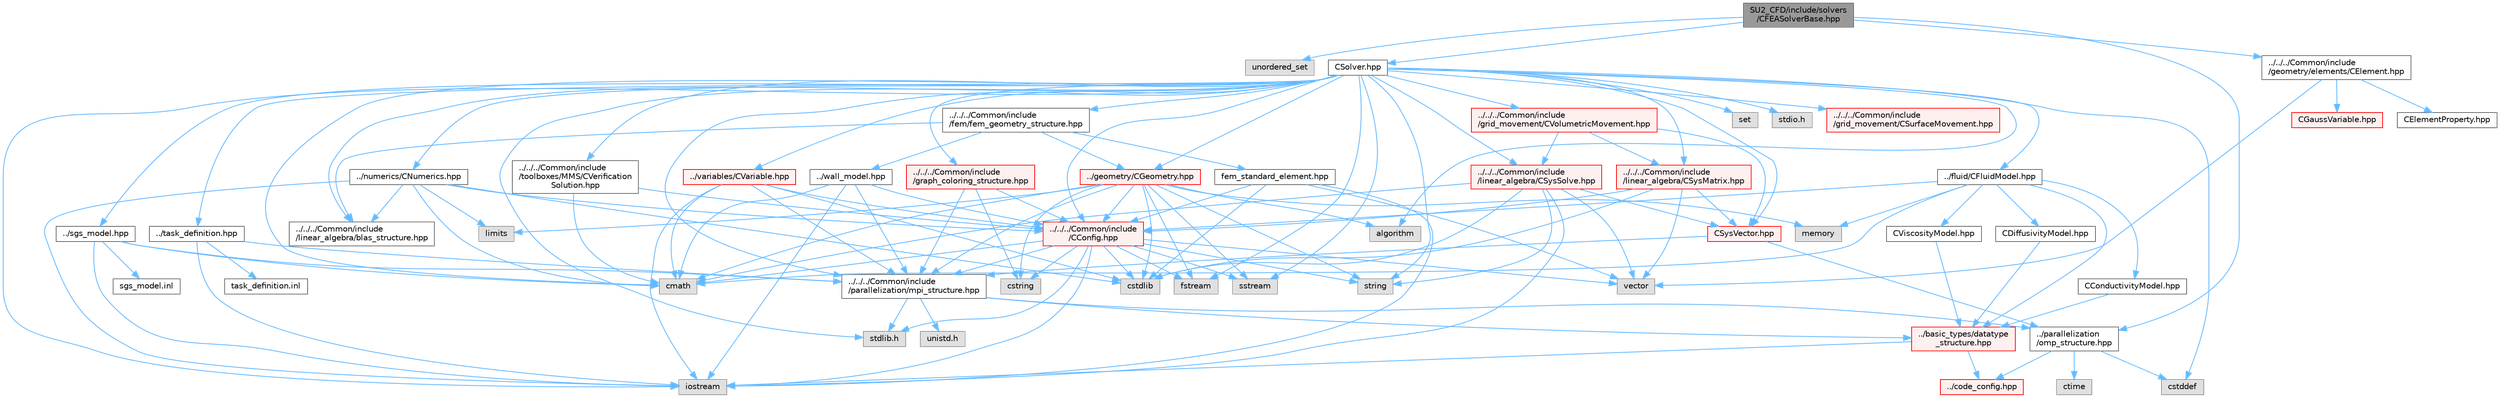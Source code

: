 digraph "SU2_CFD/include/solvers/CFEASolverBase.hpp"
{
 // LATEX_PDF_SIZE
  bgcolor="transparent";
  edge [fontname=Helvetica,fontsize=10,labelfontname=Helvetica,labelfontsize=10];
  node [fontname=Helvetica,fontsize=10,shape=box,height=0.2,width=0.4];
  Node1 [id="Node000001",label="SU2_CFD/include/solvers\l/CFEASolverBase.hpp",height=0.2,width=0.4,color="gray40", fillcolor="grey60", style="filled", fontcolor="black",tooltip=" "];
  Node1 -> Node2 [id="edge1_Node000001_Node000002",color="steelblue1",style="solid",tooltip=" "];
  Node2 [id="Node000002",label="unordered_set",height=0.2,width=0.4,color="grey60", fillcolor="#E0E0E0", style="filled",tooltip=" "];
  Node1 -> Node3 [id="edge2_Node000001_Node000003",color="steelblue1",style="solid",tooltip=" "];
  Node3 [id="Node000003",label="CSolver.hpp",height=0.2,width=0.4,color="grey40", fillcolor="white", style="filled",URL="$CSolver_8hpp.html",tooltip="Headers of the CSolver class which is inherited by all of the other solvers."];
  Node3 -> Node4 [id="edge3_Node000003_Node000004",color="steelblue1",style="solid",tooltip=" "];
  Node4 [id="Node000004",label="../../../Common/include\l/parallelization/mpi_structure.hpp",height=0.2,width=0.4,color="grey40", fillcolor="white", style="filled",URL="$mpi__structure_8hpp.html",tooltip="Headers of the mpi interface for generalized datatypes. The subroutines and functions are in the mpi_..."];
  Node4 -> Node5 [id="edge4_Node000004_Node000005",color="steelblue1",style="solid",tooltip=" "];
  Node5 [id="Node000005",label="stdlib.h",height=0.2,width=0.4,color="grey60", fillcolor="#E0E0E0", style="filled",tooltip=" "];
  Node4 -> Node6 [id="edge5_Node000004_Node000006",color="steelblue1",style="solid",tooltip=" "];
  Node6 [id="Node000006",label="../basic_types/datatype\l_structure.hpp",height=0.2,width=0.4,color="red", fillcolor="#FFF0F0", style="filled",URL="$datatype__structure_8hpp.html",tooltip="Headers for generalized datatypes, defines an interface for AD types."];
  Node6 -> Node7 [id="edge6_Node000006_Node000007",color="steelblue1",style="solid",tooltip=" "];
  Node7 [id="Node000007",label="iostream",height=0.2,width=0.4,color="grey60", fillcolor="#E0E0E0", style="filled",tooltip=" "];
  Node6 -> Node10 [id="edge7_Node000006_Node000010",color="steelblue1",style="solid",tooltip=" "];
  Node10 [id="Node000010",label="../code_config.hpp",height=0.2,width=0.4,color="red", fillcolor="#FFF0F0", style="filled",URL="$code__config_8hpp.html",tooltip="Header file for collecting common macros, definitions and type configurations."];
  Node4 -> Node16 [id="edge8_Node000004_Node000016",color="steelblue1",style="solid",tooltip=" "];
  Node16 [id="Node000016",label="unistd.h",height=0.2,width=0.4,color="grey60", fillcolor="#E0E0E0", style="filled",tooltip=" "];
  Node4 -> Node13 [id="edge9_Node000004_Node000013",color="steelblue1",style="solid",tooltip=" "];
  Node13 [id="Node000013",label="../parallelization\l/omp_structure.hpp",height=0.2,width=0.4,color="grey40", fillcolor="white", style="filled",URL="$omp__structure_8hpp.html",tooltip="OpenMP interface header, provides compatibility functions if the code is built without OpenMP support..."];
  Node13 -> Node14 [id="edge10_Node000013_Node000014",color="steelblue1",style="solid",tooltip=" "];
  Node14 [id="Node000014",label="cstddef",height=0.2,width=0.4,color="grey60", fillcolor="#E0E0E0", style="filled",tooltip=" "];
  Node13 -> Node10 [id="edge11_Node000013_Node000010",color="steelblue1",style="solid",tooltip=" "];
  Node13 -> Node15 [id="edge12_Node000013_Node000015",color="steelblue1",style="solid",tooltip=" "];
  Node15 [id="Node000015",label="ctime",height=0.2,width=0.4,color="grey60", fillcolor="#E0E0E0", style="filled",tooltip=" "];
  Node3 -> Node17 [id="edge13_Node000003_Node000017",color="steelblue1",style="solid",tooltip=" "];
  Node17 [id="Node000017",label="cmath",height=0.2,width=0.4,color="grey60", fillcolor="#E0E0E0", style="filled",tooltip=" "];
  Node3 -> Node14 [id="edge14_Node000003_Node000014",color="steelblue1",style="solid",tooltip=" "];
  Node3 -> Node18 [id="edge15_Node000003_Node000018",color="steelblue1",style="solid",tooltip=" "];
  Node18 [id="Node000018",label="string",height=0.2,width=0.4,color="grey60", fillcolor="#E0E0E0", style="filled",tooltip=" "];
  Node3 -> Node19 [id="edge16_Node000003_Node000019",color="steelblue1",style="solid",tooltip=" "];
  Node19 [id="Node000019",label="fstream",height=0.2,width=0.4,color="grey60", fillcolor="#E0E0E0", style="filled",tooltip=" "];
  Node3 -> Node20 [id="edge17_Node000003_Node000020",color="steelblue1",style="solid",tooltip=" "];
  Node20 [id="Node000020",label="sstream",height=0.2,width=0.4,color="grey60", fillcolor="#E0E0E0", style="filled",tooltip=" "];
  Node3 -> Node21 [id="edge18_Node000003_Node000021",color="steelblue1",style="solid",tooltip=" "];
  Node21 [id="Node000021",label="algorithm",height=0.2,width=0.4,color="grey60", fillcolor="#E0E0E0", style="filled",tooltip=" "];
  Node3 -> Node7 [id="edge19_Node000003_Node000007",color="steelblue1",style="solid",tooltip=" "];
  Node3 -> Node22 [id="edge20_Node000003_Node000022",color="steelblue1",style="solid",tooltip=" "];
  Node22 [id="Node000022",label="set",height=0.2,width=0.4,color="grey60", fillcolor="#E0E0E0", style="filled",tooltip=" "];
  Node3 -> Node5 [id="edge21_Node000003_Node000005",color="steelblue1",style="solid",tooltip=" "];
  Node3 -> Node23 [id="edge22_Node000003_Node000023",color="steelblue1",style="solid",tooltip=" "];
  Node23 [id="Node000023",label="stdio.h",height=0.2,width=0.4,color="grey60", fillcolor="#E0E0E0", style="filled",tooltip=" "];
  Node3 -> Node24 [id="edge23_Node000003_Node000024",color="steelblue1",style="solid",tooltip=" "];
  Node24 [id="Node000024",label="../fluid/CFluidModel.hpp",height=0.2,width=0.4,color="grey40", fillcolor="white", style="filled",URL="$CFluidModel_8hpp.html",tooltip="Defines the main fluid model class for thermophysical properties."];
  Node24 -> Node17 [id="edge24_Node000024_Node000017",color="steelblue1",style="solid",tooltip=" "];
  Node24 -> Node25 [id="edge25_Node000024_Node000025",color="steelblue1",style="solid",tooltip=" "];
  Node25 [id="Node000025",label="memory",height=0.2,width=0.4,color="grey60", fillcolor="#E0E0E0", style="filled",tooltip=" "];
  Node24 -> Node26 [id="edge26_Node000024_Node000026",color="steelblue1",style="solid",tooltip=" "];
  Node26 [id="Node000026",label="../../../Common/include\l/CConfig.hpp",height=0.2,width=0.4,color="red", fillcolor="#FFF0F0", style="filled",URL="$CConfig_8hpp.html",tooltip="All the information about the definition of the physical problem. The subroutines and functions are i..."];
  Node26 -> Node4 [id="edge27_Node000026_Node000004",color="steelblue1",style="solid",tooltip=" "];
  Node26 -> Node7 [id="edge28_Node000026_Node000007",color="steelblue1",style="solid",tooltip=" "];
  Node26 -> Node27 [id="edge29_Node000026_Node000027",color="steelblue1",style="solid",tooltip=" "];
  Node27 [id="Node000027",label="cstdlib",height=0.2,width=0.4,color="grey60", fillcolor="#E0E0E0", style="filled",tooltip=" "];
  Node26 -> Node19 [id="edge30_Node000026_Node000019",color="steelblue1",style="solid",tooltip=" "];
  Node26 -> Node20 [id="edge31_Node000026_Node000020",color="steelblue1",style="solid",tooltip=" "];
  Node26 -> Node18 [id="edge32_Node000026_Node000018",color="steelblue1",style="solid",tooltip=" "];
  Node26 -> Node28 [id="edge33_Node000026_Node000028",color="steelblue1",style="solid",tooltip=" "];
  Node28 [id="Node000028",label="cstring",height=0.2,width=0.4,color="grey60", fillcolor="#E0E0E0", style="filled",tooltip=" "];
  Node26 -> Node29 [id="edge34_Node000026_Node000029",color="steelblue1",style="solid",tooltip=" "];
  Node29 [id="Node000029",label="vector",height=0.2,width=0.4,color="grey60", fillcolor="#E0E0E0", style="filled",tooltip=" "];
  Node26 -> Node5 [id="edge35_Node000026_Node000005",color="steelblue1",style="solid",tooltip=" "];
  Node26 -> Node17 [id="edge36_Node000026_Node000017",color="steelblue1",style="solid",tooltip=" "];
  Node24 -> Node6 [id="edge37_Node000024_Node000006",color="steelblue1",style="solid",tooltip=" "];
  Node24 -> Node45 [id="edge38_Node000024_Node000045",color="steelblue1",style="solid",tooltip=" "];
  Node45 [id="Node000045",label="CConductivityModel.hpp",height=0.2,width=0.4,color="grey40", fillcolor="white", style="filled",URL="$CConductivityModel_8hpp.html",tooltip="Defines an interface class for thermal conductivity models."];
  Node45 -> Node6 [id="edge39_Node000045_Node000006",color="steelblue1",style="solid",tooltip=" "];
  Node24 -> Node46 [id="edge40_Node000024_Node000046",color="steelblue1",style="solid",tooltip=" "];
  Node46 [id="Node000046",label="CViscosityModel.hpp",height=0.2,width=0.4,color="grey40", fillcolor="white", style="filled",URL="$CViscosityModel_8hpp.html",tooltip="Interface class for defining laminar viscosity models."];
  Node46 -> Node6 [id="edge41_Node000046_Node000006",color="steelblue1",style="solid",tooltip=" "];
  Node24 -> Node47 [id="edge42_Node000024_Node000047",color="steelblue1",style="solid",tooltip=" "];
  Node47 [id="Node000047",label="CDiffusivityModel.hpp",height=0.2,width=0.4,color="grey40", fillcolor="white", style="filled",URL="$CDiffusivityModel_8hpp.html",tooltip="Interface class for defining mass diffusivity models."];
  Node47 -> Node6 [id="edge43_Node000047_Node000006",color="steelblue1",style="solid",tooltip=" "];
  Node3 -> Node48 [id="edge44_Node000003_Node000048",color="steelblue1",style="solid",tooltip=" "];
  Node48 [id="Node000048",label="../task_definition.hpp",height=0.2,width=0.4,color="grey40", fillcolor="white", style="filled",URL="$task__definition_8hpp.html",tooltip="Header of the task definition class for the SU2 solvers."];
  Node48 -> Node4 [id="edge45_Node000048_Node000004",color="steelblue1",style="solid",tooltip=" "];
  Node48 -> Node7 [id="edge46_Node000048_Node000007",color="steelblue1",style="solid",tooltip=" "];
  Node48 -> Node49 [id="edge47_Node000048_Node000049",color="steelblue1",style="solid",tooltip=" "];
  Node49 [id="Node000049",label="task_definition.inl",height=0.2,width=0.4,color="grey40", fillcolor="white", style="filled",URL="$task__definition_8inl.html",tooltip="In-Line subroutines of the task_definition.hpp file."];
  Node3 -> Node50 [id="edge48_Node000003_Node000050",color="steelblue1",style="solid",tooltip=" "];
  Node50 [id="Node000050",label="../numerics/CNumerics.hpp",height=0.2,width=0.4,color="grey40", fillcolor="white", style="filled",URL="$CNumerics_8hpp.html",tooltip="Declaration of the base numerics class, the implementation is in the CNumerics.cpp file."];
  Node50 -> Node17 [id="edge49_Node000050_Node000017",color="steelblue1",style="solid",tooltip=" "];
  Node50 -> Node7 [id="edge50_Node000050_Node000007",color="steelblue1",style="solid",tooltip=" "];
  Node50 -> Node51 [id="edge51_Node000050_Node000051",color="steelblue1",style="solid",tooltip=" "];
  Node51 [id="Node000051",label="limits",height=0.2,width=0.4,color="grey60", fillcolor="#E0E0E0", style="filled",tooltip=" "];
  Node50 -> Node27 [id="edge52_Node000050_Node000027",color="steelblue1",style="solid",tooltip=" "];
  Node50 -> Node26 [id="edge53_Node000050_Node000026",color="steelblue1",style="solid",tooltip=" "];
  Node50 -> Node52 [id="edge54_Node000050_Node000052",color="steelblue1",style="solid",tooltip=" "];
  Node52 [id="Node000052",label="../../../Common/include\l/linear_algebra/blas_structure.hpp",height=0.2,width=0.4,color="grey40", fillcolor="white", style="filled",URL="$blas__structure_8hpp.html",tooltip="Include files and headers of the functions for matrix and vector operations, which are typically foun..."];
  Node3 -> Node53 [id="edge55_Node000003_Node000053",color="steelblue1",style="solid",tooltip=" "];
  Node53 [id="Node000053",label="../sgs_model.hpp",height=0.2,width=0.4,color="grey40", fillcolor="white", style="filled",URL="$sgs__model_8hpp.html",tooltip="Headers of the LES subgrid scale models of the SU2 solvers."];
  Node53 -> Node4 [id="edge56_Node000053_Node000004",color="steelblue1",style="solid",tooltip=" "];
  Node53 -> Node7 [id="edge57_Node000053_Node000007",color="steelblue1",style="solid",tooltip=" "];
  Node53 -> Node17 [id="edge58_Node000053_Node000017",color="steelblue1",style="solid",tooltip=" "];
  Node53 -> Node54 [id="edge59_Node000053_Node000054",color="steelblue1",style="solid",tooltip=" "];
  Node54 [id="Node000054",label="sgs_model.inl",height=0.2,width=0.4,color="grey40", fillcolor="white", style="filled",URL="$sgs__model_8inl.html",tooltip="In-Line subroutines of the sgs_model.hpp file."];
  Node3 -> Node55 [id="edge60_Node000003_Node000055",color="steelblue1",style="solid",tooltip=" "];
  Node55 [id="Node000055",label="../../../Common/include\l/fem/fem_geometry_structure.hpp",height=0.2,width=0.4,color="grey40", fillcolor="white", style="filled",URL="$fem__geometry__structure_8hpp.html",tooltip="Headers of the main subroutines for creating the geometrical structure for the FEM solver...."];
  Node55 -> Node56 [id="edge61_Node000055_Node000056",color="steelblue1",style="solid",tooltip=" "];
  Node56 [id="Node000056",label="../geometry/CGeometry.hpp",height=0.2,width=0.4,color="red", fillcolor="#FFF0F0", style="filled",URL="$CGeometry_8hpp.html",tooltip="Headers of the main subroutines for creating the geometrical structure. The subroutines and functions..."];
  Node56 -> Node51 [id="edge62_Node000056_Node000051",color="steelblue1",style="solid",tooltip=" "];
  Node56 -> Node4 [id="edge63_Node000056_Node000004",color="steelblue1",style="solid",tooltip=" "];
  Node56 -> Node18 [id="edge64_Node000056_Node000018",color="steelblue1",style="solid",tooltip=" "];
  Node56 -> Node19 [id="edge65_Node000056_Node000019",color="steelblue1",style="solid",tooltip=" "];
  Node56 -> Node20 [id="edge66_Node000056_Node000020",color="steelblue1",style="solid",tooltip=" "];
  Node56 -> Node17 [id="edge67_Node000056_Node000017",color="steelblue1",style="solid",tooltip=" "];
  Node56 -> Node21 [id="edge68_Node000056_Node000021",color="steelblue1",style="solid",tooltip=" "];
  Node56 -> Node28 [id="edge69_Node000056_Node000028",color="steelblue1",style="solid",tooltip=" "];
  Node56 -> Node27 [id="edge70_Node000056_Node000027",color="steelblue1",style="solid",tooltip=" "];
  Node56 -> Node25 [id="edge71_Node000056_Node000025",color="steelblue1",style="solid",tooltip=" "];
  Node56 -> Node26 [id="edge72_Node000056_Node000026",color="steelblue1",style="solid",tooltip=" "];
  Node55 -> Node73 [id="edge73_Node000055_Node000073",color="steelblue1",style="solid",tooltip=" "];
  Node73 [id="Node000073",label="fem_standard_element.hpp",height=0.2,width=0.4,color="grey40", fillcolor="white", style="filled",URL="$fem__standard__element_8hpp.html",tooltip="Headers of the main functions for the FEM standard elements. The functions are in the fem_standard_el..."];
  Node73 -> Node7 [id="edge74_Node000073_Node000007",color="steelblue1",style="solid",tooltip=" "];
  Node73 -> Node29 [id="edge75_Node000073_Node000029",color="steelblue1",style="solid",tooltip=" "];
  Node73 -> Node27 [id="edge76_Node000073_Node000027",color="steelblue1",style="solid",tooltip=" "];
  Node73 -> Node26 [id="edge77_Node000073_Node000026",color="steelblue1",style="solid",tooltip=" "];
  Node55 -> Node74 [id="edge78_Node000055_Node000074",color="steelblue1",style="solid",tooltip=" "];
  Node74 [id="Node000074",label="../wall_model.hpp",height=0.2,width=0.4,color="grey40", fillcolor="white", style="filled",URL="$wall__model_8hpp.html",tooltip="Headers for the wall model functions for large eddy simulations."];
  Node74 -> Node4 [id="edge79_Node000074_Node000004",color="steelblue1",style="solid",tooltip=" "];
  Node74 -> Node26 [id="edge80_Node000074_Node000026",color="steelblue1",style="solid",tooltip=" "];
  Node74 -> Node7 [id="edge81_Node000074_Node000007",color="steelblue1",style="solid",tooltip=" "];
  Node74 -> Node17 [id="edge82_Node000074_Node000017",color="steelblue1",style="solid",tooltip=" "];
  Node55 -> Node52 [id="edge83_Node000055_Node000052",color="steelblue1",style="solid",tooltip=" "];
  Node3 -> Node56 [id="edge84_Node000003_Node000056",color="steelblue1",style="solid",tooltip=" "];
  Node3 -> Node26 [id="edge85_Node000003_Node000026",color="steelblue1",style="solid",tooltip=" "];
  Node3 -> Node75 [id="edge86_Node000003_Node000075",color="steelblue1",style="solid",tooltip=" "];
  Node75 [id="Node000075",label="../../../Common/include\l/linear_algebra/CSysMatrix.hpp",height=0.2,width=0.4,color="red", fillcolor="#FFF0F0", style="filled",URL="$CSysMatrix_8hpp.html",tooltip="Declaration of the block-sparse matrix class. The implemtation is in CSysMatrix.cpp."];
  Node75 -> Node26 [id="edge87_Node000075_Node000026",color="steelblue1",style="solid",tooltip=" "];
  Node75 -> Node76 [id="edge88_Node000075_Node000076",color="steelblue1",style="solid",tooltip=" "];
  Node76 [id="Node000076",label="CSysVector.hpp",height=0.2,width=0.4,color="red", fillcolor="#FFF0F0", style="filled",URL="$CSysVector_8hpp.html",tooltip="Declararion and inlines of the vector class used in the solution of large, distributed,..."];
  Node76 -> Node4 [id="edge89_Node000076_Node000004",color="steelblue1",style="solid",tooltip=" "];
  Node76 -> Node13 [id="edge90_Node000076_Node000013",color="steelblue1",style="solid",tooltip=" "];
  Node75 -> Node27 [id="edge91_Node000075_Node000027",color="steelblue1",style="solid",tooltip=" "];
  Node75 -> Node29 [id="edge92_Node000075_Node000029",color="steelblue1",style="solid",tooltip=" "];
  Node3 -> Node76 [id="edge93_Node000003_Node000076",color="steelblue1",style="solid",tooltip=" "];
  Node3 -> Node79 [id="edge94_Node000003_Node000079",color="steelblue1",style="solid",tooltip=" "];
  Node79 [id="Node000079",label="../../../Common/include\l/linear_algebra/CSysSolve.hpp",height=0.2,width=0.4,color="red", fillcolor="#FFF0F0", style="filled",URL="$CSysSolve_8hpp.html",tooltip="Headers for the classes related to linear solvers (CG, FGMRES, etc) The subroutines and functions are..."];
  Node79 -> Node17 [id="edge95_Node000079_Node000017",color="steelblue1",style="solid",tooltip=" "];
  Node79 -> Node29 [id="edge96_Node000079_Node000029",color="steelblue1",style="solid",tooltip=" "];
  Node79 -> Node7 [id="edge97_Node000079_Node000007",color="steelblue1",style="solid",tooltip=" "];
  Node79 -> Node27 [id="edge98_Node000079_Node000027",color="steelblue1",style="solid",tooltip=" "];
  Node79 -> Node18 [id="edge99_Node000079_Node000018",color="steelblue1",style="solid",tooltip=" "];
  Node79 -> Node76 [id="edge100_Node000079_Node000076",color="steelblue1",style="solid",tooltip=" "];
  Node3 -> Node81 [id="edge101_Node000003_Node000081",color="steelblue1",style="solid",tooltip=" "];
  Node81 [id="Node000081",label="../../../Common/include\l/grid_movement/CSurfaceMovement.hpp",height=0.2,width=0.4,color="red", fillcolor="#FFF0F0", style="filled",URL="$CSurfaceMovement_8hpp.html",tooltip="Headers of the CSurfaceMovement class."];
  Node3 -> Node85 [id="edge102_Node000003_Node000085",color="steelblue1",style="solid",tooltip=" "];
  Node85 [id="Node000085",label="../../../Common/include\l/grid_movement/CVolumetricMovement.hpp",height=0.2,width=0.4,color="red", fillcolor="#FFF0F0", style="filled",URL="$CVolumetricMovement_8hpp.html",tooltip="Headers of the CVolumetricMovement class."];
  Node85 -> Node75 [id="edge103_Node000085_Node000075",color="steelblue1",style="solid",tooltip=" "];
  Node85 -> Node76 [id="edge104_Node000085_Node000076",color="steelblue1",style="solid",tooltip=" "];
  Node85 -> Node79 [id="edge105_Node000085_Node000079",color="steelblue1",style="solid",tooltip=" "];
  Node3 -> Node52 [id="edge106_Node000003_Node000052",color="steelblue1",style="solid",tooltip=" "];
  Node3 -> Node86 [id="edge107_Node000003_Node000086",color="steelblue1",style="solid",tooltip=" "];
  Node86 [id="Node000086",label="../../../Common/include\l/graph_coloring_structure.hpp",height=0.2,width=0.4,color="red", fillcolor="#FFF0F0", style="filled",URL="$graph__coloring__structure_8hpp.html",tooltip="Include files and headers of the functions to carry out a coloring of a given graph...."];
  Node86 -> Node4 [id="edge108_Node000086_Node000004",color="steelblue1",style="solid",tooltip=" "];
  Node86 -> Node26 [id="edge109_Node000086_Node000026",color="steelblue1",style="solid",tooltip=" "];
  Node86 -> Node28 [id="edge110_Node000086_Node000028",color="steelblue1",style="solid",tooltip=" "];
  Node3 -> Node87 [id="edge111_Node000003_Node000087",color="steelblue1",style="solid",tooltip=" "];
  Node87 [id="Node000087",label="../../../Common/include\l/toolboxes/MMS/CVerification\lSolution.hpp",height=0.2,width=0.4,color="grey40", fillcolor="white", style="filled",URL="$CVerificationSolution_8hpp.html",tooltip="Header file for the base class CVerificationSolution. The implementations are in the CVerificationSol..."];
  Node87 -> Node17 [id="edge112_Node000087_Node000017",color="steelblue1",style="solid",tooltip=" "];
  Node87 -> Node26 [id="edge113_Node000087_Node000026",color="steelblue1",style="solid",tooltip=" "];
  Node3 -> Node88 [id="edge114_Node000003_Node000088",color="steelblue1",style="solid",tooltip=" "];
  Node88 [id="Node000088",label="../variables/CVariable.hpp",height=0.2,width=0.4,color="red", fillcolor="#FFF0F0", style="filled",URL="$CVariable_8hpp.html",tooltip="Declaration and inlines of the parent class for defining problem variables, function definitions in f..."];
  Node88 -> Node4 [id="edge115_Node000088_Node000004",color="steelblue1",style="solid",tooltip=" "];
  Node88 -> Node17 [id="edge116_Node000088_Node000017",color="steelblue1",style="solid",tooltip=" "];
  Node88 -> Node7 [id="edge117_Node000088_Node000007",color="steelblue1",style="solid",tooltip=" "];
  Node88 -> Node27 [id="edge118_Node000088_Node000027",color="steelblue1",style="solid",tooltip=" "];
  Node88 -> Node26 [id="edge119_Node000088_Node000026",color="steelblue1",style="solid",tooltip=" "];
  Node1 -> Node89 [id="edge120_Node000001_Node000089",color="steelblue1",style="solid",tooltip=" "];
  Node89 [id="Node000089",label="../../../Common/include\l/geometry/elements/CElement.hpp",height=0.2,width=0.4,color="grey40", fillcolor="white", style="filled",URL="$CElement_8hpp.html",tooltip="Main header of the Finite Element structure declaring the abstract interface and the available finite..."];
  Node89 -> Node90 [id="edge121_Node000089_Node000090",color="steelblue1",style="solid",tooltip=" "];
  Node90 [id="Node000090",label="CGaussVariable.hpp",height=0.2,width=0.4,color="red", fillcolor="#FFF0F0", style="filled",URL="$CGaussVariable_8hpp.html",tooltip="Light-weight class to store Gaussian point information."];
  Node89 -> Node91 [id="edge122_Node000089_Node000091",color="steelblue1",style="solid",tooltip=" "];
  Node91 [id="Node000091",label="CElementProperty.hpp",height=0.2,width=0.4,color="grey40", fillcolor="white", style="filled",URL="$CElementProperty_8hpp.html",tooltip="Light classes to define finite element properties."];
  Node89 -> Node29 [id="edge123_Node000089_Node000029",color="steelblue1",style="solid",tooltip=" "];
  Node1 -> Node13 [id="edge124_Node000001_Node000013",color="steelblue1",style="solid",tooltip=" "];
}
